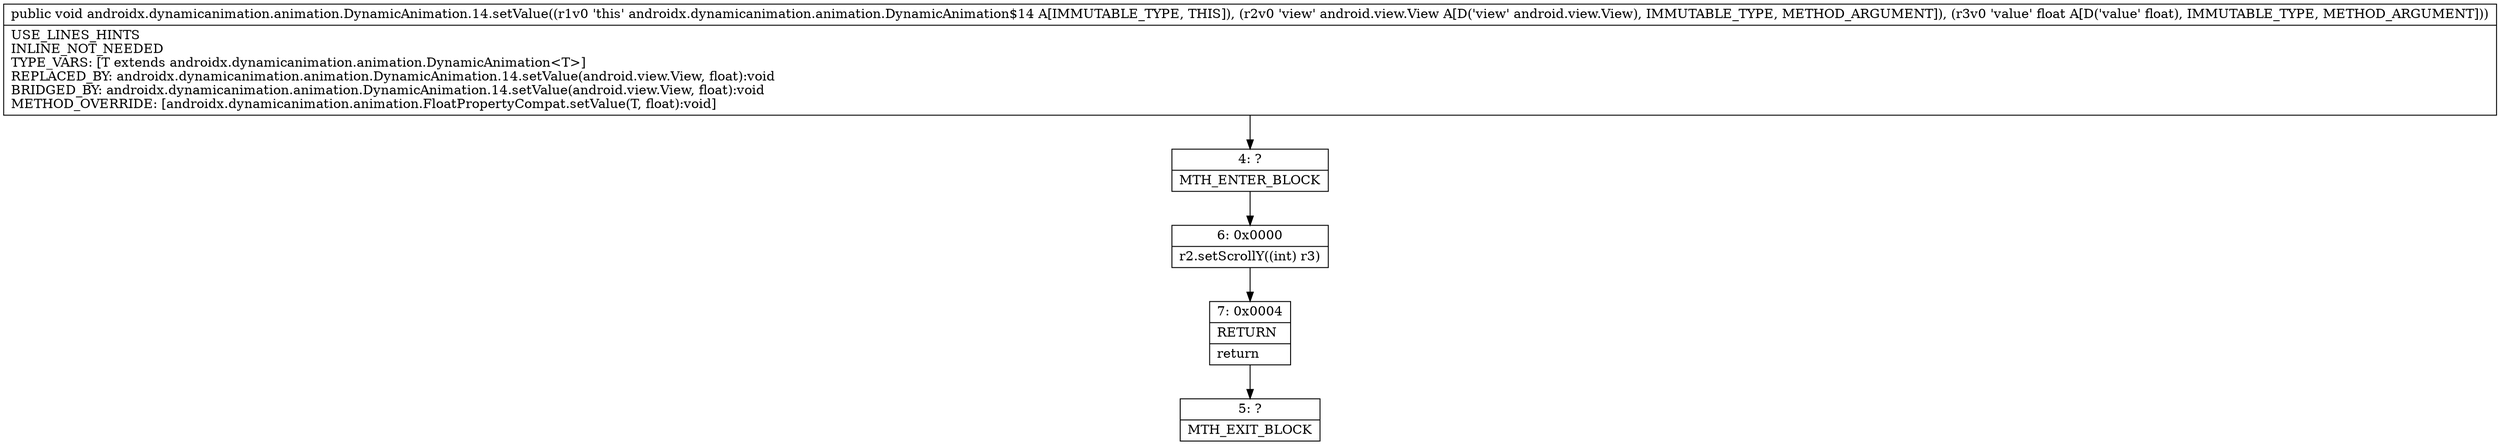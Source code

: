 digraph "CFG forandroidx.dynamicanimation.animation.DynamicAnimation.14.setValue(Landroid\/view\/View;F)V" {
Node_4 [shape=record,label="{4\:\ ?|MTH_ENTER_BLOCK\l}"];
Node_6 [shape=record,label="{6\:\ 0x0000|r2.setScrollY((int) r3)\l}"];
Node_7 [shape=record,label="{7\:\ 0x0004|RETURN\l|return\l}"];
Node_5 [shape=record,label="{5\:\ ?|MTH_EXIT_BLOCK\l}"];
MethodNode[shape=record,label="{public void androidx.dynamicanimation.animation.DynamicAnimation.14.setValue((r1v0 'this' androidx.dynamicanimation.animation.DynamicAnimation$14 A[IMMUTABLE_TYPE, THIS]), (r2v0 'view' android.view.View A[D('view' android.view.View), IMMUTABLE_TYPE, METHOD_ARGUMENT]), (r3v0 'value' float A[D('value' float), IMMUTABLE_TYPE, METHOD_ARGUMENT]))  | USE_LINES_HINTS\lINLINE_NOT_NEEDED\lTYPE_VARS: [T extends androidx.dynamicanimation.animation.DynamicAnimation\<T\>]\lREPLACED_BY: androidx.dynamicanimation.animation.DynamicAnimation.14.setValue(android.view.View, float):void\lBRIDGED_BY: androidx.dynamicanimation.animation.DynamicAnimation.14.setValue(android.view.View, float):void\lMETHOD_OVERRIDE: [androidx.dynamicanimation.animation.FloatPropertyCompat.setValue(T, float):void]\l}"];
MethodNode -> Node_4;Node_4 -> Node_6;
Node_6 -> Node_7;
Node_7 -> Node_5;
}

